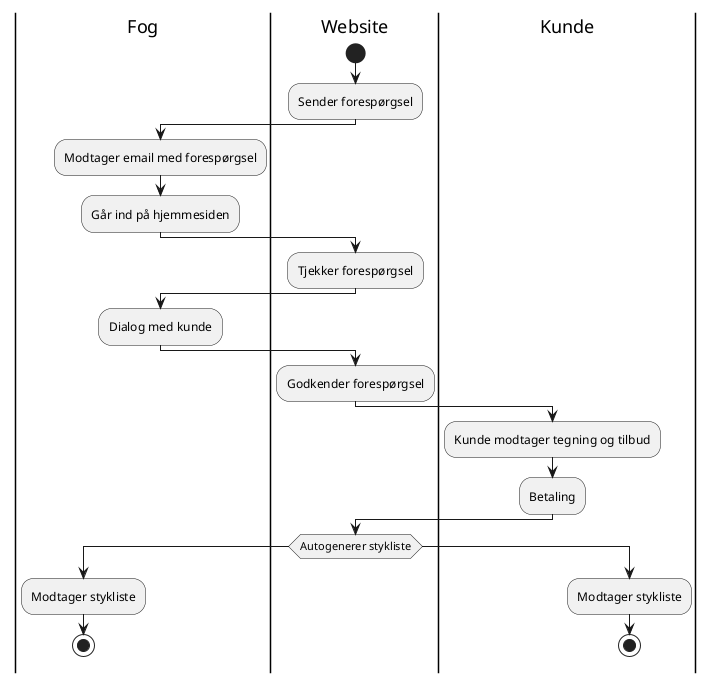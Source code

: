 @startuml
|Fog|
|Website|
start
:Sender forespørgsel;
|Kunde|
|Fog|
:Modtager email med forespørgsel;
:Går ind på hjemmesiden;
|Website|
:Tjekker forespørgsel;
|Fog|
:Dialog med kunde;
|Website|
:Godkender forespørgsel;
|Kunde|
:Kunde modtager tegning og tilbud;
:Betaling;
|Website|
if (Autogenerer stykliste) then
|Fog|
  :Modtager stykliste;
  stop
else
|Kunde|
  :Modtager stykliste;
stop
@enduml